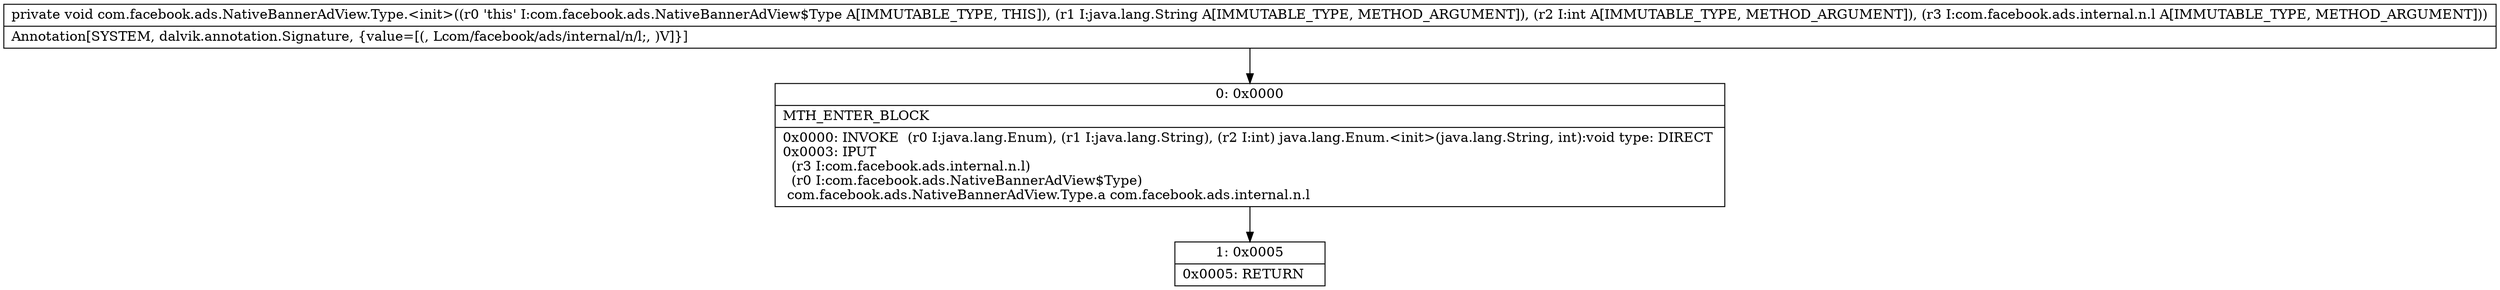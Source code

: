 digraph "CFG forcom.facebook.ads.NativeBannerAdView.Type.\<init\>(Ljava\/lang\/String;ILcom\/facebook\/ads\/internal\/n\/l;)V" {
Node_0 [shape=record,label="{0\:\ 0x0000|MTH_ENTER_BLOCK\l|0x0000: INVOKE  (r0 I:java.lang.Enum), (r1 I:java.lang.String), (r2 I:int) java.lang.Enum.\<init\>(java.lang.String, int):void type: DIRECT \l0x0003: IPUT  \l  (r3 I:com.facebook.ads.internal.n.l)\l  (r0 I:com.facebook.ads.NativeBannerAdView$Type)\l com.facebook.ads.NativeBannerAdView.Type.a com.facebook.ads.internal.n.l \l}"];
Node_1 [shape=record,label="{1\:\ 0x0005|0x0005: RETURN   \l}"];
MethodNode[shape=record,label="{private void com.facebook.ads.NativeBannerAdView.Type.\<init\>((r0 'this' I:com.facebook.ads.NativeBannerAdView$Type A[IMMUTABLE_TYPE, THIS]), (r1 I:java.lang.String A[IMMUTABLE_TYPE, METHOD_ARGUMENT]), (r2 I:int A[IMMUTABLE_TYPE, METHOD_ARGUMENT]), (r3 I:com.facebook.ads.internal.n.l A[IMMUTABLE_TYPE, METHOD_ARGUMENT]))  | Annotation[SYSTEM, dalvik.annotation.Signature, \{value=[(, Lcom\/facebook\/ads\/internal\/n\/l;, )V]\}]\l}"];
MethodNode -> Node_0;
Node_0 -> Node_1;
}

